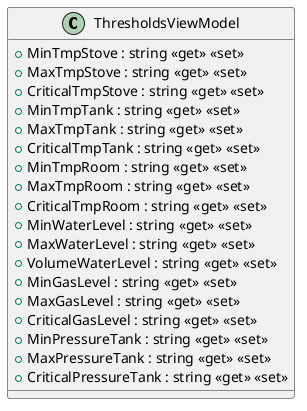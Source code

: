 @startuml
class ThresholdsViewModel {
    + MinTmpStove : string <<get>> <<set>>
    + MaxTmpStove : string <<get>> <<set>>
    + CriticalTmpStove : string <<get>> <<set>>
    + MinTmpTank : string <<get>> <<set>>
    + MaxTmpTank : string <<get>> <<set>>
    + CriticalTmpTank : string <<get>> <<set>>
    + MinTmpRoom : string <<get>> <<set>>
    + MaxTmpRoom : string <<get>> <<set>>
    + CriticalTmpRoom : string <<get>> <<set>>
    + MinWaterLevel : string <<get>> <<set>>
    + MaxWaterLevel : string <<get>> <<set>>
    + VolumeWaterLevel : string <<get>> <<set>>
    + MinGasLevel : string <<get>> <<set>>
    + MaxGasLevel : string <<get>> <<set>>
    + CriticalGasLevel : string <<get>> <<set>>
    + MinPressureTank : string <<get>> <<set>>
    + MaxPressureTank : string <<get>> <<set>>
    + CriticalPressureTank : string <<get>> <<set>>
}
@enduml
